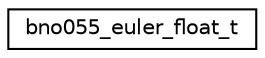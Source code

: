 digraph "Graphical Class Hierarchy"
{
  edge [fontname="Helvetica",fontsize="10",labelfontname="Helvetica",labelfontsize="10"];
  node [fontname="Helvetica",fontsize="10",shape=record];
  rankdir="LR";
  Node1 [label="bno055_euler_float_t",height=0.2,width=0.4,color="black", fillcolor="white", style="filled",URL="$structbno055__euler__float__t.html",tooltip="struct for Euler-output data of precision float "];
}
